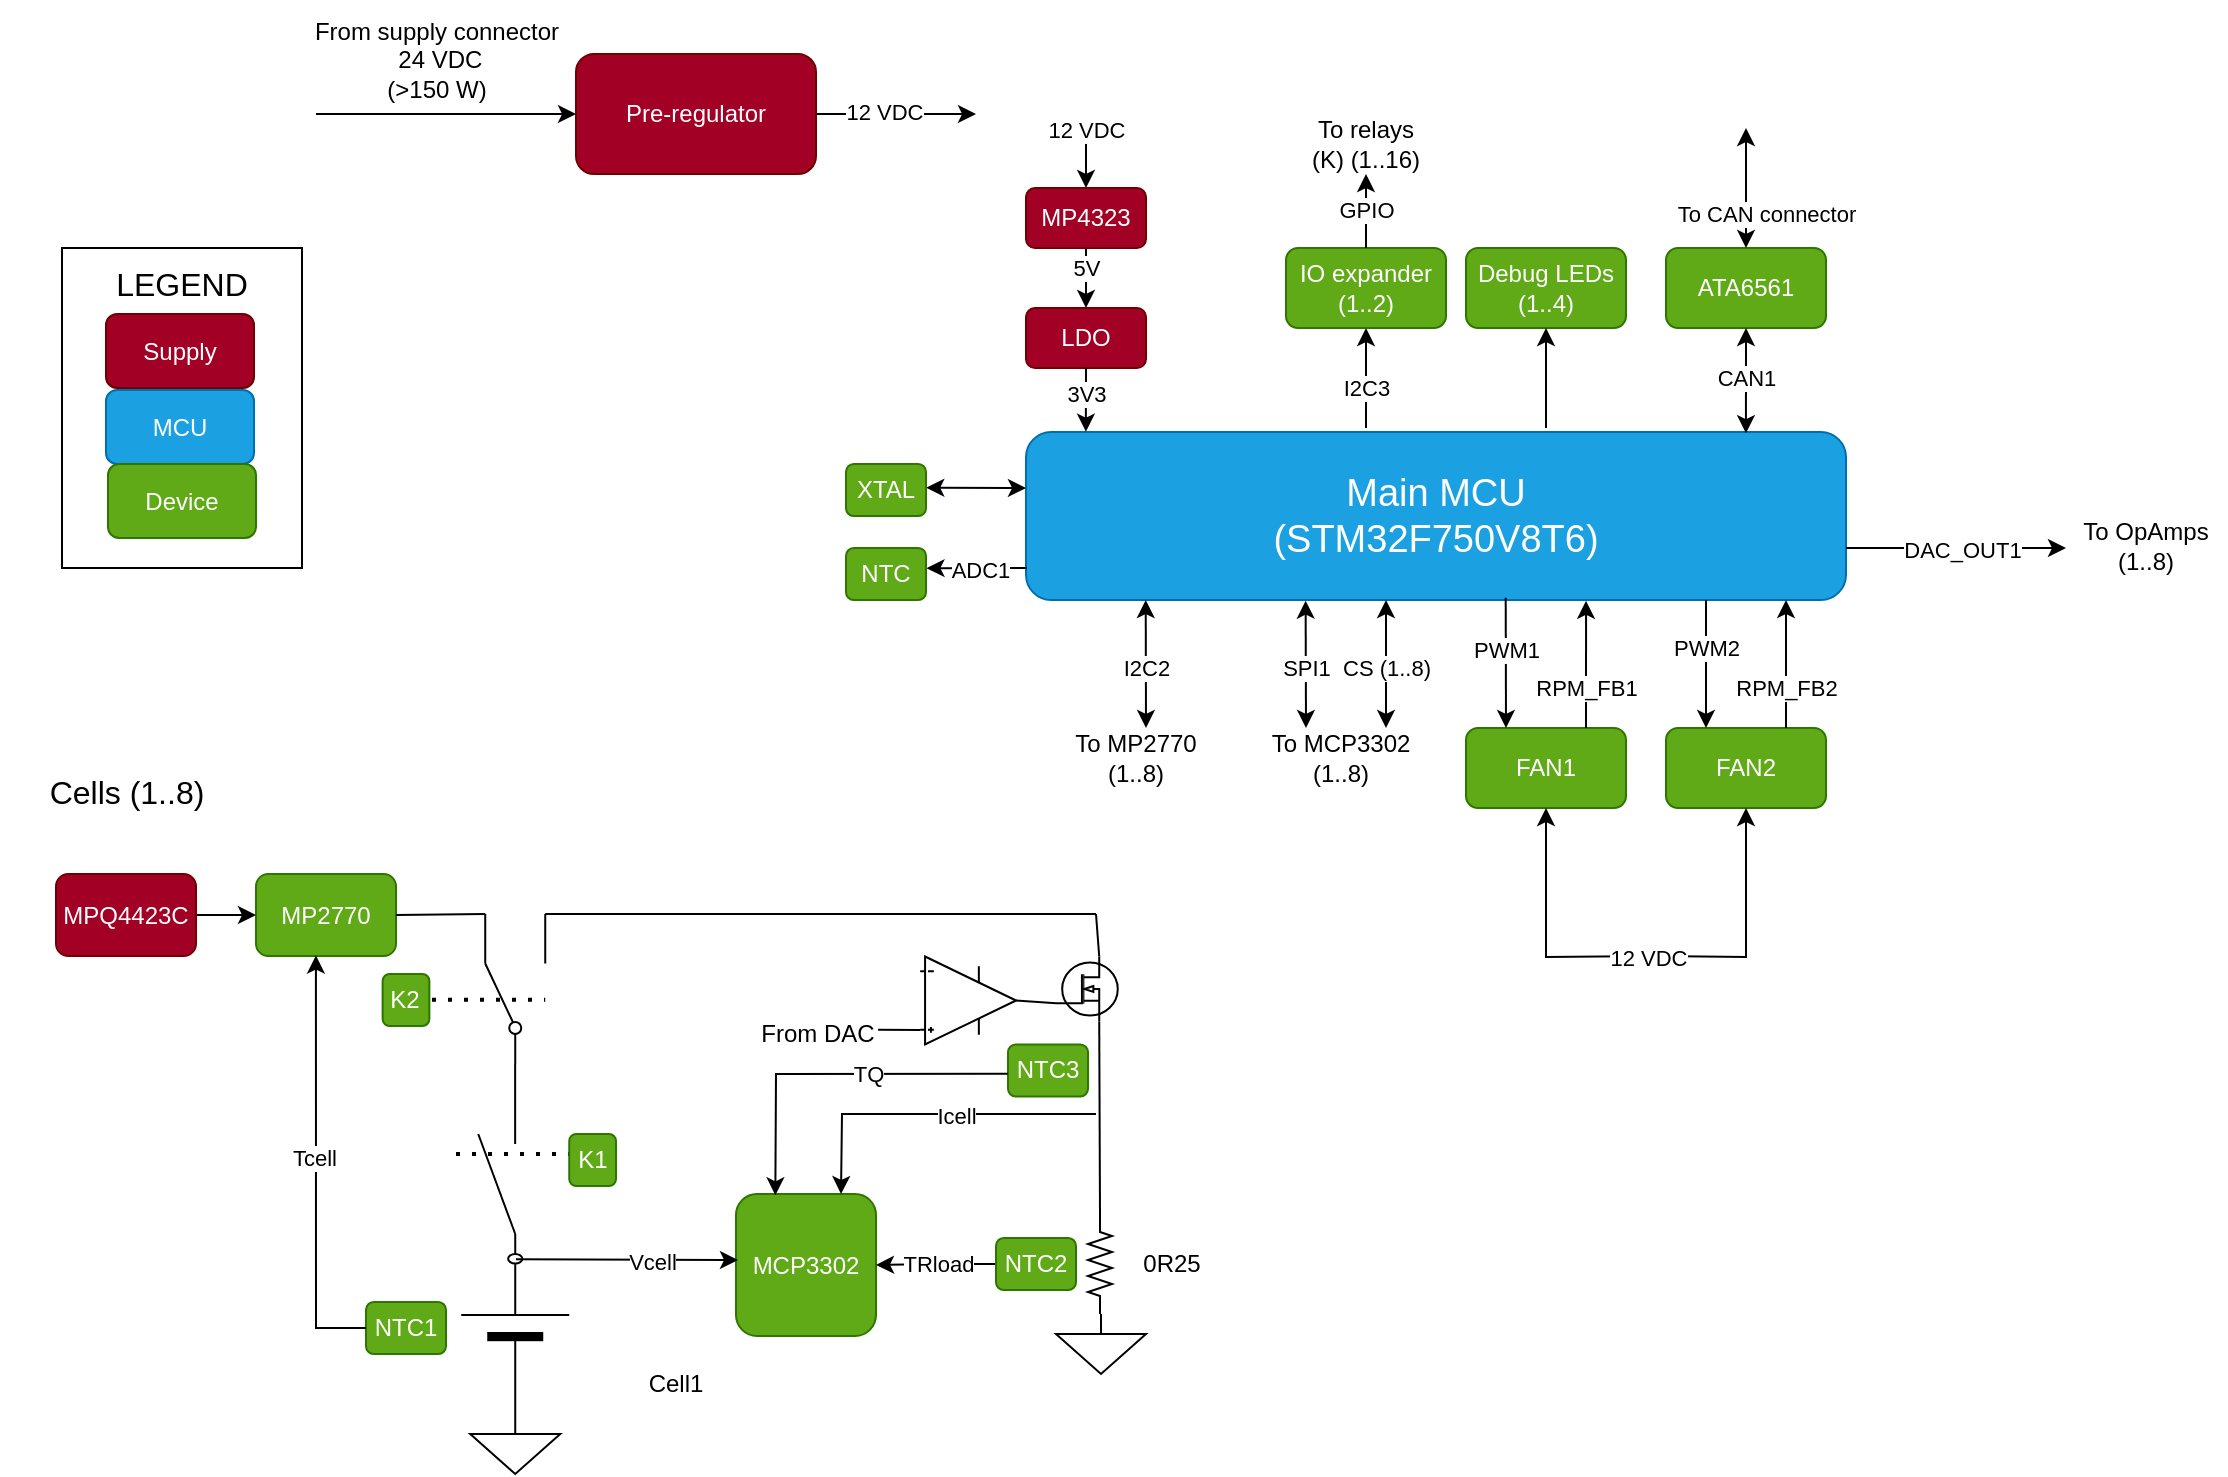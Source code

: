 <mxfile version="24.7.8">
  <diagram name="Página-1" id="sARK2Zjppi46wGN3rEgr">
    <mxGraphModel dx="1434" dy="836" grid="1" gridSize="10" guides="1" tooltips="1" connect="1" arrows="1" fold="1" page="1" pageScale="1" pageWidth="1169" pageHeight="827" math="0" shadow="0">
      <root>
        <mxCell id="0" />
        <mxCell id="1" parent="0" />
        <mxCell id="quZnlmfay8jBOpZsdmM--2" value="&lt;font style=&quot;font-size: 19px;&quot;&gt;Main MCU&lt;/font&gt;&lt;div style=&quot;font-size: 19px;&quot;&gt;&lt;font style=&quot;font-size: 19px;&quot;&gt;(STM32F750V8T6)&lt;/font&gt;&lt;/div&gt;" style="rounded=1;whiteSpace=wrap;html=1;fillColor=#1ba1e2;fontColor=#ffffff;strokeColor=#006EAF;" parent="1" vertex="1">
          <mxGeometry x="530" y="249" width="410" height="84" as="geometry" />
        </mxCell>
        <mxCell id="quZnlmfay8jBOpZsdmM--8" value="" style="edgeStyle=orthogonalEdgeStyle;rounded=0;orthogonalLoop=1;jettySize=auto;html=1;" parent="1" source="quZnlmfay8jBOpZsdmM--3" edge="1">
          <mxGeometry relative="1" as="geometry">
            <mxPoint x="505" y="90" as="targetPoint" />
          </mxGeometry>
        </mxCell>
        <mxCell id="quZnlmfay8jBOpZsdmM--9" value="12 VDC" style="edgeLabel;html=1;align=center;verticalAlign=middle;resizable=0;points=[];" parent="quZnlmfay8jBOpZsdmM--8" vertex="1" connectable="0">
          <mxGeometry x="-0.167" y="1" relative="1" as="geometry">
            <mxPoint as="offset" />
          </mxGeometry>
        </mxCell>
        <mxCell id="quZnlmfay8jBOpZsdmM--3" value="Pre-regulator" style="rounded=1;whiteSpace=wrap;html=1;fillColor=#a20025;fontColor=#ffffff;strokeColor=#6F0000;" parent="1" vertex="1">
          <mxGeometry x="305" y="60" width="120" height="60" as="geometry" />
        </mxCell>
        <mxCell id="quZnlmfay8jBOpZsdmM--5" value="" style="endArrow=classic;html=1;rounded=0;entryX=0;entryY=0.5;entryDx=0;entryDy=0;" parent="1" target="quZnlmfay8jBOpZsdmM--3" edge="1">
          <mxGeometry width="50" height="50" relative="1" as="geometry">
            <mxPoint x="175" y="90" as="sourcePoint" />
            <mxPoint x="225" y="90" as="targetPoint" />
          </mxGeometry>
        </mxCell>
        <mxCell id="quZnlmfay8jBOpZsdmM--6" value="From supply connector&lt;div&gt;&amp;nbsp;24 VDC&lt;div&gt;(&amp;gt;150 W)&lt;/div&gt;&lt;/div&gt;" style="text;html=1;align=center;verticalAlign=middle;resizable=0;points=[];autosize=1;strokeColor=none;fillColor=none;" parent="1" vertex="1">
          <mxGeometry x="160" y="33" width="150" height="60" as="geometry" />
        </mxCell>
        <mxCell id="quZnlmfay8jBOpZsdmM--12" value="" style="endArrow=classic;startArrow=classic;html=1;rounded=0;exitX=0.5;exitY=0;exitDx=0;exitDy=0;entryX=0.146;entryY=1;entryDx=0;entryDy=0;entryPerimeter=0;" parent="1" target="quZnlmfay8jBOpZsdmM--2" edge="1">
          <mxGeometry width="50" height="50" relative="1" as="geometry">
            <mxPoint x="590" y="397" as="sourcePoint" />
            <mxPoint x="590" y="337" as="targetPoint" />
          </mxGeometry>
        </mxCell>
        <mxCell id="quZnlmfay8jBOpZsdmM--17" value="I2C2" style="edgeLabel;html=1;align=center;verticalAlign=middle;resizable=0;points=[];" parent="quZnlmfay8jBOpZsdmM--12" vertex="1" connectable="0">
          <mxGeometry x="0.233" relative="1" as="geometry">
            <mxPoint y="9" as="offset" />
          </mxGeometry>
        </mxCell>
        <mxCell id="quZnlmfay8jBOpZsdmM--19" value="" style="endArrow=classic;startArrow=classic;html=1;rounded=0;exitX=0.25;exitY=0;exitDx=0;exitDy=0;entryX=0.341;entryY=1.004;entryDx=0;entryDy=0;entryPerimeter=0;" parent="1" target="quZnlmfay8jBOpZsdmM--2" edge="1">
          <mxGeometry width="50" height="50" relative="1" as="geometry">
            <mxPoint x="670" y="397" as="sourcePoint" />
            <mxPoint x="690" y="337" as="targetPoint" />
            <Array as="points" />
          </mxGeometry>
        </mxCell>
        <mxCell id="quZnlmfay8jBOpZsdmM--20" value="SPI1" style="edgeLabel;html=1;align=center;verticalAlign=middle;resizable=0;points=[];" parent="quZnlmfay8jBOpZsdmM--19" vertex="1" connectable="0">
          <mxGeometry x="0.233" relative="1" as="geometry">
            <mxPoint y="9" as="offset" />
          </mxGeometry>
        </mxCell>
        <mxCell id="quZnlmfay8jBOpZsdmM--21" value="" style="endArrow=classic;startArrow=classic;html=1;rounded=0;exitX=0.25;exitY=0;exitDx=0;exitDy=0;entryX=0.341;entryY=1.004;entryDx=0;entryDy=0;entryPerimeter=0;" parent="1" edge="1">
          <mxGeometry width="50" height="50" relative="1" as="geometry">
            <mxPoint x="710" y="397" as="sourcePoint" />
            <mxPoint x="710" y="333" as="targetPoint" />
            <Array as="points" />
          </mxGeometry>
        </mxCell>
        <mxCell id="quZnlmfay8jBOpZsdmM--22" value="CS (1..8)" style="edgeLabel;html=1;align=center;verticalAlign=middle;resizable=0;points=[];" parent="quZnlmfay8jBOpZsdmM--21" vertex="1" connectable="0">
          <mxGeometry x="0.233" relative="1" as="geometry">
            <mxPoint y="9" as="offset" />
          </mxGeometry>
        </mxCell>
        <mxCell id="quZnlmfay8jBOpZsdmM--23" value="FAN1" style="rounded=1;whiteSpace=wrap;html=1;fillColor=#60a917;fontColor=#ffffff;strokeColor=#2D7600;" parent="1" vertex="1">
          <mxGeometry x="750" y="397" width="80" height="40" as="geometry" />
        </mxCell>
        <mxCell id="quZnlmfay8jBOpZsdmM--27" value="FAN2" style="rounded=1;whiteSpace=wrap;html=1;fillColor=#60a917;fontColor=#ffffff;strokeColor=#2D7600;" parent="1" vertex="1">
          <mxGeometry x="850" y="397" width="80" height="40" as="geometry" />
        </mxCell>
        <mxCell id="quZnlmfay8jBOpZsdmM--30" value="" style="endArrow=classic;html=1;rounded=0;entryX=0.25;entryY=0;entryDx=0;entryDy=0;exitX=0.585;exitY=0.986;exitDx=0;exitDy=0;exitPerimeter=0;" parent="1" source="quZnlmfay8jBOpZsdmM--2" target="quZnlmfay8jBOpZsdmM--23" edge="1">
          <mxGeometry width="50" height="50" relative="1" as="geometry">
            <mxPoint x="760" y="377" as="sourcePoint" />
            <mxPoint x="785" y="347" as="targetPoint" />
          </mxGeometry>
        </mxCell>
        <mxCell id="quZnlmfay8jBOpZsdmM--34" value="PWM1" style="edgeLabel;html=1;align=center;verticalAlign=middle;resizable=0;points=[];" parent="quZnlmfay8jBOpZsdmM--30" vertex="1" connectable="0">
          <mxGeometry x="-0.001" relative="1" as="geometry">
            <mxPoint y="-7" as="offset" />
          </mxGeometry>
        </mxCell>
        <mxCell id="quZnlmfay8jBOpZsdmM--31" value="" style="endArrow=classic;html=1;rounded=0;entryX=0.25;entryY=0;entryDx=0;entryDy=0;exitX=0.585;exitY=1.048;exitDx=0;exitDy=0;exitPerimeter=0;" parent="1" target="quZnlmfay8jBOpZsdmM--27" edge="1">
          <mxGeometry width="50" height="50" relative="1" as="geometry">
            <mxPoint x="870" y="333" as="sourcePoint" />
            <mxPoint x="870" y="393" as="targetPoint" />
          </mxGeometry>
        </mxCell>
        <mxCell id="quZnlmfay8jBOpZsdmM--36" value="PWM2" style="edgeLabel;html=1;align=center;verticalAlign=middle;resizable=0;points=[];" parent="quZnlmfay8jBOpZsdmM--31" vertex="1" connectable="0">
          <mxGeometry x="-0.244" relative="1" as="geometry">
            <mxPoint as="offset" />
          </mxGeometry>
        </mxCell>
        <mxCell id="quZnlmfay8jBOpZsdmM--32" value="" style="endArrow=classic;html=1;rounded=0;entryX=0.683;entryY=1.005;entryDx=0;entryDy=0;exitX=0.75;exitY=0;exitDx=0;exitDy=0;entryPerimeter=0;" parent="1" source="quZnlmfay8jBOpZsdmM--23" target="quZnlmfay8jBOpZsdmM--2" edge="1">
          <mxGeometry width="50" height="50" relative="1" as="geometry">
            <mxPoint x="780" y="342" as="sourcePoint" />
            <mxPoint x="780" y="407" as="targetPoint" />
          </mxGeometry>
        </mxCell>
        <mxCell id="quZnlmfay8jBOpZsdmM--35" value="RPM_FB1" style="edgeLabel;html=1;align=center;verticalAlign=middle;resizable=0;points=[];" parent="quZnlmfay8jBOpZsdmM--32" vertex="1" connectable="0">
          <mxGeometry x="-0.048" relative="1" as="geometry">
            <mxPoint y="10" as="offset" />
          </mxGeometry>
        </mxCell>
        <mxCell id="quZnlmfay8jBOpZsdmM--33" value="" style="endArrow=classic;html=1;rounded=0;entryX=0.683;entryY=1.005;entryDx=0;entryDy=0;exitX=0.75;exitY=0;exitDx=0;exitDy=0;entryPerimeter=0;" parent="1" edge="1">
          <mxGeometry width="50" height="50" relative="1" as="geometry">
            <mxPoint x="910" y="397" as="sourcePoint" />
            <mxPoint x="910" y="333" as="targetPoint" />
          </mxGeometry>
        </mxCell>
        <mxCell id="quZnlmfay8jBOpZsdmM--37" value="RPM_FB2" style="edgeLabel;html=1;align=center;verticalAlign=middle;resizable=0;points=[];" parent="quZnlmfay8jBOpZsdmM--33" vertex="1" connectable="0">
          <mxGeometry x="-0.373" relative="1" as="geometry">
            <mxPoint as="offset" />
          </mxGeometry>
        </mxCell>
        <mxCell id="quZnlmfay8jBOpZsdmM--38" value="LDO" style="rounded=1;whiteSpace=wrap;html=1;fillColor=#a20025;fontColor=#ffffff;strokeColor=#6F0000;" parent="1" vertex="1">
          <mxGeometry x="530" y="187" width="60" height="30" as="geometry" />
        </mxCell>
        <mxCell id="quZnlmfay8jBOpZsdmM--40" value="" style="endArrow=classic;html=1;rounded=0;exitX=0.5;exitY=1;exitDx=0;exitDy=0;entryX=0.073;entryY=-0.002;entryDx=0;entryDy=0;entryPerimeter=0;" parent="1" source="quZnlmfay8jBOpZsdmM--38" target="quZnlmfay8jBOpZsdmM--2" edge="1">
          <mxGeometry width="50" height="50" relative="1" as="geometry">
            <mxPoint x="670" y="247" as="sourcePoint" />
            <mxPoint x="560" y="247" as="targetPoint" />
          </mxGeometry>
        </mxCell>
        <mxCell id="quZnlmfay8jBOpZsdmM--41" value="3V3" style="edgeLabel;html=1;align=center;verticalAlign=middle;resizable=0;points=[];" parent="quZnlmfay8jBOpZsdmM--40" vertex="1" connectable="0">
          <mxGeometry x="-0.21" relative="1" as="geometry">
            <mxPoint as="offset" />
          </mxGeometry>
        </mxCell>
        <mxCell id="quZnlmfay8jBOpZsdmM--43" value="" style="edgeStyle=orthogonalEdgeStyle;rounded=0;orthogonalLoop=1;jettySize=auto;html=1;" parent="1" source="quZnlmfay8jBOpZsdmM--42" target="quZnlmfay8jBOpZsdmM--38" edge="1">
          <mxGeometry relative="1" as="geometry" />
        </mxCell>
        <mxCell id="quZnlmfay8jBOpZsdmM--45" value="5V" style="edgeLabel;html=1;align=center;verticalAlign=middle;resizable=0;points=[];" parent="quZnlmfay8jBOpZsdmM--43" vertex="1" connectable="0">
          <mxGeometry x="0.539" relative="1" as="geometry">
            <mxPoint y="-9" as="offset" />
          </mxGeometry>
        </mxCell>
        <mxCell id="quZnlmfay8jBOpZsdmM--42" value="MP4323" style="rounded=1;whiteSpace=wrap;html=1;fillColor=#a20025;fontColor=#ffffff;strokeColor=#6F0000;" parent="1" vertex="1">
          <mxGeometry x="530" y="127" width="60" height="30" as="geometry" />
        </mxCell>
        <mxCell id="quZnlmfay8jBOpZsdmM--44" value="" style="endArrow=classic;html=1;rounded=0;entryX=0.5;entryY=0;entryDx=0;entryDy=0;" parent="1" target="quZnlmfay8jBOpZsdmM--42" edge="1">
          <mxGeometry width="50" height="50" relative="1" as="geometry">
            <mxPoint x="560" y="97" as="sourcePoint" />
            <mxPoint x="650" y="207" as="targetPoint" />
          </mxGeometry>
        </mxCell>
        <mxCell id="quZnlmfay8jBOpZsdmM--46" value="12 VDC" style="edgeLabel;html=1;align=center;verticalAlign=middle;resizable=0;points=[];" parent="quZnlmfay8jBOpZsdmM--44" vertex="1" connectable="0">
          <mxGeometry x="-0.565" y="-1" relative="1" as="geometry">
            <mxPoint x="1" y="-6" as="offset" />
          </mxGeometry>
        </mxCell>
        <mxCell id="quZnlmfay8jBOpZsdmM--47" value="NTC" style="rounded=1;whiteSpace=wrap;html=1;fillColor=#60a917;fontColor=#ffffff;strokeColor=#2D7600;" parent="1" vertex="1">
          <mxGeometry x="440" y="307" width="40" height="26" as="geometry" />
        </mxCell>
        <mxCell id="quZnlmfay8jBOpZsdmM--48" value="XTAL" style="rounded=1;whiteSpace=wrap;html=1;fillColor=#60a917;fontColor=#ffffff;strokeColor=#2D7600;" parent="1" vertex="1">
          <mxGeometry x="440" y="265" width="40" height="26" as="geometry" />
        </mxCell>
        <mxCell id="quZnlmfay8jBOpZsdmM--49" value="" style="endArrow=classic;startArrow=classic;html=1;rounded=0;exitX=1.003;exitY=0.456;exitDx=0;exitDy=0;exitPerimeter=0;" parent="1" source="quZnlmfay8jBOpZsdmM--48" edge="1">
          <mxGeometry width="50" height="50" relative="1" as="geometry">
            <mxPoint x="470" y="327" as="sourcePoint" />
            <mxPoint x="530" y="277" as="targetPoint" />
          </mxGeometry>
        </mxCell>
        <mxCell id="quZnlmfay8jBOpZsdmM--50" value="" style="endArrow=classic;html=1;rounded=0;exitX=0.001;exitY=0.809;exitDx=0;exitDy=0;entryX=1.006;entryY=0.388;entryDx=0;entryDy=0;exitPerimeter=0;entryPerimeter=0;" parent="1" source="quZnlmfay8jBOpZsdmM--2" target="quZnlmfay8jBOpZsdmM--47" edge="1">
          <mxGeometry width="50" height="50" relative="1" as="geometry">
            <mxPoint x="480" y="317" as="sourcePoint" />
            <mxPoint x="530" y="267" as="targetPoint" />
          </mxGeometry>
        </mxCell>
        <mxCell id="quZnlmfay8jBOpZsdmM--52" value="ADC1" style="edgeLabel;html=1;align=center;verticalAlign=middle;resizable=0;points=[];" parent="quZnlmfay8jBOpZsdmM--50" vertex="1" connectable="0">
          <mxGeometry x="-0.053" y="1" relative="1" as="geometry">
            <mxPoint as="offset" />
          </mxGeometry>
        </mxCell>
        <mxCell id="quZnlmfay8jBOpZsdmM--54" value="" style="endArrow=classic;html=1;rounded=0;entryX=0;entryY=0.5;entryDx=0;entryDy=0;exitX=1;exitY=0.691;exitDx=0;exitDy=0;exitPerimeter=0;" parent="1" source="quZnlmfay8jBOpZsdmM--2" edge="1">
          <mxGeometry width="50" height="50" relative="1" as="geometry">
            <mxPoint x="860" y="337" as="sourcePoint" />
            <mxPoint x="1050" y="307" as="targetPoint" />
          </mxGeometry>
        </mxCell>
        <mxCell id="quZnlmfay8jBOpZsdmM--55" value="DAC_OUT1" style="edgeLabel;html=1;align=center;verticalAlign=middle;resizable=0;points=[];" parent="quZnlmfay8jBOpZsdmM--54" vertex="1" connectable="0">
          <mxGeometry x="0.058" y="-1" relative="1" as="geometry">
            <mxPoint as="offset" />
          </mxGeometry>
        </mxCell>
        <mxCell id="quZnlmfay8jBOpZsdmM--56" value="ATA6561" style="rounded=1;whiteSpace=wrap;html=1;fillColor=#60a917;fontColor=#ffffff;strokeColor=#2D7600;" parent="1" vertex="1">
          <mxGeometry x="850" y="157" width="80" height="40" as="geometry" />
        </mxCell>
        <mxCell id="quZnlmfay8jBOpZsdmM--58" value="" style="endArrow=classic;startArrow=classic;html=1;rounded=0;entryX=0.5;entryY=1;entryDx=0;entryDy=0;exitX=0.878;exitY=0.007;exitDx=0;exitDy=0;exitPerimeter=0;" parent="1" source="quZnlmfay8jBOpZsdmM--2" target="quZnlmfay8jBOpZsdmM--56" edge="1">
          <mxGeometry width="50" height="50" relative="1" as="geometry">
            <mxPoint x="850" y="247" as="sourcePoint" />
            <mxPoint x="900" y="197" as="targetPoint" />
          </mxGeometry>
        </mxCell>
        <mxCell id="quZnlmfay8jBOpZsdmM--59" value="CAN1" style="edgeLabel;html=1;align=center;verticalAlign=middle;resizable=0;points=[];" parent="quZnlmfay8jBOpZsdmM--58" vertex="1" connectable="0">
          <mxGeometry x="0.072" relative="1" as="geometry">
            <mxPoint as="offset" />
          </mxGeometry>
        </mxCell>
        <mxCell id="quZnlmfay8jBOpZsdmM--60" value="" style="endArrow=classic;startArrow=classic;html=1;rounded=0;exitX=0.5;exitY=0;exitDx=0;exitDy=0;" parent="1" source="quZnlmfay8jBOpZsdmM--56" edge="1">
          <mxGeometry width="50" height="50" relative="1" as="geometry">
            <mxPoint x="830" y="177" as="sourcePoint" />
            <mxPoint x="890" y="97" as="targetPoint" />
          </mxGeometry>
        </mxCell>
        <mxCell id="quZnlmfay8jBOpZsdmM--62" value="Debug LEDs (1..4)" style="rounded=1;whiteSpace=wrap;html=1;fillColor=#60a917;fontColor=#ffffff;strokeColor=#2D7600;" parent="1" vertex="1">
          <mxGeometry x="750" y="157" width="80" height="40" as="geometry" />
        </mxCell>
        <mxCell id="quZnlmfay8jBOpZsdmM--63" value="" style="endArrow=classic;html=1;rounded=0;entryX=0.5;entryY=1;entryDx=0;entryDy=0;" parent="1" target="quZnlmfay8jBOpZsdmM--62" edge="1">
          <mxGeometry width="50" height="50" relative="1" as="geometry">
            <mxPoint x="790" y="247" as="sourcePoint" />
            <mxPoint x="800" y="297" as="targetPoint" />
          </mxGeometry>
        </mxCell>
        <mxCell id="quZnlmfay8jBOpZsdmM--64" value="" style="verticalLabelPosition=bottom;shadow=0;dashed=0;align=center;fillColor=strokeColor;html=1;verticalAlign=top;strokeWidth=1;shape=mxgraph.electrical.miscellaneous.monocell_battery;direction=north;" parent="1" vertex="1">
          <mxGeometry x="247.62" y="650" width="54" height="90" as="geometry" />
        </mxCell>
        <mxCell id="quZnlmfay8jBOpZsdmM--65" value="To OpAmps (1..8)" style="text;html=1;align=center;verticalAlign=middle;whiteSpace=wrap;rounded=0;" parent="1" vertex="1">
          <mxGeometry x="1050" y="291" width="80" height="30" as="geometry" />
        </mxCell>
        <mxCell id="quZnlmfay8jBOpZsdmM--112" value="" style="pointerEvents=1;verticalLabelPosition=bottom;shadow=0;dashed=0;align=center;html=1;verticalAlign=top;shape=mxgraph.electrical.signal_sources.signal_ground;" parent="1" vertex="1">
          <mxGeometry x="252.12" y="740" width="45" height="30" as="geometry" />
        </mxCell>
        <mxCell id="quZnlmfay8jBOpZsdmM--134" value="Cell1" style="text;html=1;align=center;verticalAlign=middle;whiteSpace=wrap;rounded=0;" parent="1" vertex="1">
          <mxGeometry x="325" y="710" width="60" height="30" as="geometry" />
        </mxCell>
        <mxCell id="quZnlmfay8jBOpZsdmM--148" value="" style="pointerEvents=1;verticalLabelPosition=bottom;shadow=0;dashed=0;align=center;html=1;verticalAlign=top;shape=mxgraph.electrical.electro-mechanical.twoWayContact2;elSwitchState=1;direction=north;" parent="1" vertex="1">
          <mxGeometry x="259.62" y="490" width="30" height="75" as="geometry" />
        </mxCell>
        <mxCell id="quZnlmfay8jBOpZsdmM--149" value="" style="endArrow=none;html=1;rounded=0;exitX=1;exitY=0.5;exitDx=0;exitDy=0;exitPerimeter=0;" parent="1" source="quZnlmfay8jBOpZsdmM--64" edge="1">
          <mxGeometry width="50" height="50" relative="1" as="geometry">
            <mxPoint x="273.87" y="650" as="sourcePoint" />
            <mxPoint x="256.12" y="600" as="targetPoint" />
          </mxGeometry>
        </mxCell>
        <mxCell id="quZnlmfay8jBOpZsdmM--151" value="" style="endArrow=none;html=1;rounded=0;" parent="1" edge="1">
          <mxGeometry width="50" height="50" relative="1" as="geometry">
            <mxPoint x="274.57" y="605" as="sourcePoint" />
            <mxPoint x="274.57" y="565" as="targetPoint" />
          </mxGeometry>
        </mxCell>
        <mxCell id="quZnlmfay8jBOpZsdmM--152" value="" style="endArrow=none;dashed=1;html=1;dashPattern=1 3;strokeWidth=2;rounded=0;entryX=0.028;entryY=0.385;entryDx=0;entryDy=0;entryPerimeter=0;" parent="1" edge="1">
          <mxGeometry width="50" height="50" relative="1" as="geometry">
            <mxPoint x="245" y="610" as="sourcePoint" />
            <mxPoint x="301.62" y="610.01" as="targetPoint" />
            <Array as="points">
              <mxPoint x="275" y="610" />
            </Array>
          </mxGeometry>
        </mxCell>
        <mxCell id="quZnlmfay8jBOpZsdmM--153" value="K1" style="rounded=1;whiteSpace=wrap;html=1;fillColor=#60a917;fontColor=#ffffff;strokeColor=#2D7600;" parent="1" vertex="1">
          <mxGeometry x="301.62" y="600" width="23.38" height="26" as="geometry" />
        </mxCell>
        <mxCell id="quZnlmfay8jBOpZsdmM--154" value="NTC1" style="rounded=1;whiteSpace=wrap;html=1;fillColor=#60a917;fontColor=#ffffff;strokeColor=#2D7600;" parent="1" vertex="1">
          <mxGeometry x="200" y="684" width="40" height="26" as="geometry" />
        </mxCell>
        <mxCell id="quZnlmfay8jBOpZsdmM--155" value="To MP2770 (1..8)" style="text;html=1;align=center;verticalAlign=middle;whiteSpace=wrap;rounded=0;" parent="1" vertex="1">
          <mxGeometry x="550" y="397" width="70" height="30" as="geometry" />
        </mxCell>
        <mxCell id="quZnlmfay8jBOpZsdmM--156" value="To MCP3302 (1..8)" style="text;html=1;align=center;verticalAlign=middle;whiteSpace=wrap;rounded=0;" parent="1" vertex="1">
          <mxGeometry x="650" y="397" width="74.5" height="30" as="geometry" />
        </mxCell>
        <mxCell id="quZnlmfay8jBOpZsdmM--157" value="MP2770" style="rounded=1;whiteSpace=wrap;html=1;fillColor=#60a917;fontColor=#ffffff;strokeColor=#2D7600;" parent="1" vertex="1">
          <mxGeometry x="145" y="470" width="70" height="41" as="geometry" />
        </mxCell>
        <mxCell id="quZnlmfay8jBOpZsdmM--158" value="MCP3302" style="rounded=1;whiteSpace=wrap;html=1;fillColor=#60a917;fontColor=#ffffff;strokeColor=#2D7600;" parent="1" vertex="1">
          <mxGeometry x="385" y="630" width="70" height="71" as="geometry" />
        </mxCell>
        <mxCell id="quZnlmfay8jBOpZsdmM--160" value="" style="endArrow=none;html=1;rounded=0;entryX=1;entryY=0.5;entryDx=0;entryDy=0;exitX=1;exitY=0;exitDx=0;exitDy=0;" parent="1" source="quZnlmfay8jBOpZsdmM--148" target="quZnlmfay8jBOpZsdmM--157" edge="1">
          <mxGeometry width="50" height="50" relative="1" as="geometry">
            <mxPoint x="255" y="490" as="sourcePoint" />
            <mxPoint x="275" y="470" as="targetPoint" />
          </mxGeometry>
        </mxCell>
        <mxCell id="quZnlmfay8jBOpZsdmM--162" value="" style="edgeStyle=orthogonalEdgeStyle;rounded=0;orthogonalLoop=1;jettySize=auto;html=1;" parent="1" source="quZnlmfay8jBOpZsdmM--161" target="quZnlmfay8jBOpZsdmM--157" edge="1">
          <mxGeometry relative="1" as="geometry" />
        </mxCell>
        <mxCell id="quZnlmfay8jBOpZsdmM--161" value="MPQ4423C" style="rounded=1;whiteSpace=wrap;html=1;fillColor=#a20025;fontColor=#ffffff;strokeColor=#6F0000;" parent="1" vertex="1">
          <mxGeometry x="45" y="470" width="70" height="41" as="geometry" />
        </mxCell>
        <mxCell id="CZy5u_jgDUqPE5S0TCgJ-1" value="" style="ellipse;whiteSpace=wrap;html=1;fillColor=#FFFFFF;" vertex="1" parent="1">
          <mxGeometry x="271.06" y="660" width="7.12" height="4.75" as="geometry" />
        </mxCell>
        <mxCell id="CZy5u_jgDUqPE5S0TCgJ-4" value="" style="verticalLabelPosition=bottom;shadow=0;dashed=0;align=center;html=1;verticalAlign=top;shape=mxgraph.electrical.mosfets1.n-channel_mosfet_1;direction=east;" vertex="1" parent="1">
          <mxGeometry x="545" y="511.25" width="30.88" height="32.5" as="geometry" />
        </mxCell>
        <mxCell id="CZy5u_jgDUqPE5S0TCgJ-6" value="" style="verticalLabelPosition=bottom;shadow=0;dashed=0;align=center;html=1;verticalAlign=top;shape=mxgraph.electrical.abstract.operational_amp_1;" vertex="1" parent="1">
          <mxGeometry x="477.09" y="511.25" width="47.91" height="44" as="geometry" />
        </mxCell>
        <mxCell id="CZy5u_jgDUqPE5S0TCgJ-7" value="" style="endArrow=none;html=1;rounded=0;exitX=1;exitY=0.5;exitDx=0;exitDy=0;exitPerimeter=0;entryX=0;entryY=0.72;entryDx=0;entryDy=0;entryPerimeter=0;" edge="1" parent="1" source="CZy5u_jgDUqPE5S0TCgJ-6" target="CZy5u_jgDUqPE5S0TCgJ-4">
          <mxGeometry width="50" height="50" relative="1" as="geometry">
            <mxPoint x="395" y="560" as="sourcePoint" />
            <mxPoint x="445" y="510" as="targetPoint" />
          </mxGeometry>
        </mxCell>
        <mxCell id="CZy5u_jgDUqPE5S0TCgJ-11" value="From DAC" style="text;html=1;align=center;verticalAlign=middle;whiteSpace=wrap;rounded=0;" vertex="1" parent="1">
          <mxGeometry x="396.04" y="535.25" width="60" height="30" as="geometry" />
        </mxCell>
        <mxCell id="CZy5u_jgDUqPE5S0TCgJ-12" value="" style="endArrow=none;html=1;rounded=0;exitX=1;exitY=0.422;exitDx=0;exitDy=0;exitPerimeter=0;entryX=0;entryY=0.835;entryDx=0;entryDy=0;entryPerimeter=0;" edge="1" parent="1" source="CZy5u_jgDUqPE5S0TCgJ-11" target="CZy5u_jgDUqPE5S0TCgJ-6">
          <mxGeometry width="50" height="50" relative="1" as="geometry">
            <mxPoint x="466.04" y="550.25" as="sourcePoint" />
            <mxPoint x="516.04" y="500.25" as="targetPoint" />
          </mxGeometry>
        </mxCell>
        <mxCell id="CZy5u_jgDUqPE5S0TCgJ-13" value="" style="pointerEvents=1;verticalLabelPosition=bottom;shadow=0;dashed=0;align=center;html=1;verticalAlign=top;shape=mxgraph.electrical.resistors.resistor_2;rotation=0;direction=south;" vertex="1" parent="1">
          <mxGeometry x="561" y="640" width="12" height="50" as="geometry" />
        </mxCell>
        <mxCell id="CZy5u_jgDUqPE5S0TCgJ-14" value="" style="pointerEvents=1;verticalLabelPosition=bottom;shadow=0;dashed=0;align=center;html=1;verticalAlign=top;shape=mxgraph.electrical.signal_sources.signal_ground;" vertex="1" parent="1">
          <mxGeometry x="545" y="690" width="45" height="30" as="geometry" />
        </mxCell>
        <mxCell id="CZy5u_jgDUqPE5S0TCgJ-15" value="" style="endArrow=classic;html=1;rounded=0;entryX=0.428;entryY=0.994;entryDx=0;entryDy=0;exitX=0;exitY=0.5;exitDx=0;exitDy=0;entryPerimeter=0;" edge="1" parent="1" source="quZnlmfay8jBOpZsdmM--154" target="quZnlmfay8jBOpZsdmM--157">
          <mxGeometry width="50" height="50" relative="1" as="geometry">
            <mxPoint x="175" y="700" as="sourcePoint" />
            <mxPoint x="315" y="580" as="targetPoint" />
            <Array as="points">
              <mxPoint x="175" y="697" />
            </Array>
          </mxGeometry>
        </mxCell>
        <mxCell id="CZy5u_jgDUqPE5S0TCgJ-16" value="Tcell" style="edgeLabel;html=1;align=center;verticalAlign=middle;resizable=0;points=[];" vertex="1" connectable="0" parent="CZy5u_jgDUqPE5S0TCgJ-15">
          <mxGeometry x="0.041" y="1" relative="1" as="geometry">
            <mxPoint as="offset" />
          </mxGeometry>
        </mxCell>
        <mxCell id="CZy5u_jgDUqPE5S0TCgJ-18" value="" style="edgeStyle=orthogonalEdgeStyle;rounded=0;orthogonalLoop=1;jettySize=auto;html=1;" edge="1" parent="1" source="CZy5u_jgDUqPE5S0TCgJ-17" target="quZnlmfay8jBOpZsdmM--158">
          <mxGeometry relative="1" as="geometry" />
        </mxCell>
        <mxCell id="CZy5u_jgDUqPE5S0TCgJ-19" value="TRload" style="edgeLabel;html=1;align=center;verticalAlign=middle;resizable=0;points=[];" vertex="1" connectable="0" parent="CZy5u_jgDUqPE5S0TCgJ-18">
          <mxGeometry x="-0.221" relative="1" as="geometry">
            <mxPoint x="-6" as="offset" />
          </mxGeometry>
        </mxCell>
        <mxCell id="CZy5u_jgDUqPE5S0TCgJ-17" value="NTC2" style="rounded=1;whiteSpace=wrap;html=1;fillColor=#60a917;fontColor=#ffffff;strokeColor=#2D7600;" vertex="1" parent="1">
          <mxGeometry x="515" y="652" width="40" height="26" as="geometry" />
        </mxCell>
        <mxCell id="CZy5u_jgDUqPE5S0TCgJ-28" value="" style="endArrow=classic;html=1;rounded=0;exitX=0.553;exitY=0.561;exitDx=0;exitDy=0;exitPerimeter=0;" edge="1" parent="1" source="CZy5u_jgDUqPE5S0TCgJ-1">
          <mxGeometry width="50" height="50" relative="1" as="geometry">
            <mxPoint x="365" y="680" as="sourcePoint" />
            <mxPoint x="386" y="663" as="targetPoint" />
          </mxGeometry>
        </mxCell>
        <mxCell id="CZy5u_jgDUqPE5S0TCgJ-29" value="Vcell" style="edgeLabel;html=1;align=center;verticalAlign=middle;resizable=0;points=[];" vertex="1" connectable="0" parent="CZy5u_jgDUqPE5S0TCgJ-28">
          <mxGeometry x="0.225" y="-1" relative="1" as="geometry">
            <mxPoint as="offset" />
          </mxGeometry>
        </mxCell>
        <mxCell id="CZy5u_jgDUqPE5S0TCgJ-30" value="K2" style="rounded=1;whiteSpace=wrap;html=1;fillColor=#60a917;fontColor=#ffffff;strokeColor=#2D7600;" vertex="1" parent="1">
          <mxGeometry x="208.31" y="520" width="23.38" height="26" as="geometry" />
        </mxCell>
        <mxCell id="CZy5u_jgDUqPE5S0TCgJ-31" value="" style="endArrow=none;dashed=1;html=1;dashPattern=1 3;strokeWidth=2;rounded=0;entryX=0.028;entryY=0.385;entryDx=0;entryDy=0;entryPerimeter=0;" edge="1" parent="1">
          <mxGeometry width="50" height="50" relative="1" as="geometry">
            <mxPoint x="233" y="532.83" as="sourcePoint" />
            <mxPoint x="289.62" y="532.84" as="targetPoint" />
            <Array as="points">
              <mxPoint x="263" y="532.83" />
            </Array>
          </mxGeometry>
        </mxCell>
        <mxCell id="CZy5u_jgDUqPE5S0TCgJ-32" value="" style="endArrow=classic;html=1;rounded=0;entryX=0.75;entryY=0;entryDx=0;entryDy=0;" edge="1" parent="1" target="quZnlmfay8jBOpZsdmM--158">
          <mxGeometry width="50" height="50" relative="1" as="geometry">
            <mxPoint x="565" y="590" as="sourcePoint" />
            <mxPoint x="425" y="620" as="targetPoint" />
            <Array as="points">
              <mxPoint x="438" y="590" />
            </Array>
          </mxGeometry>
        </mxCell>
        <mxCell id="CZy5u_jgDUqPE5S0TCgJ-43" value="Icell" style="edgeLabel;html=1;align=center;verticalAlign=middle;resizable=0;points=[];" vertex="1" connectable="0" parent="CZy5u_jgDUqPE5S0TCgJ-32">
          <mxGeometry x="-0.154" y="1" relative="1" as="geometry">
            <mxPoint as="offset" />
          </mxGeometry>
        </mxCell>
        <mxCell id="CZy5u_jgDUqPE5S0TCgJ-38" value="" style="endArrow=none;html=1;rounded=0;exitX=0;exitY=0.5;exitDx=0;exitDy=0;exitPerimeter=0;entryX=0.7;entryY=1;entryDx=0;entryDy=0;entryPerimeter=0;" edge="1" parent="1" source="CZy5u_jgDUqPE5S0TCgJ-13" target="CZy5u_jgDUqPE5S0TCgJ-4">
          <mxGeometry width="50" height="50" relative="1" as="geometry">
            <mxPoint x="575" y="630" as="sourcePoint" />
            <mxPoint x="545" y="550" as="targetPoint" />
          </mxGeometry>
        </mxCell>
        <mxCell id="CZy5u_jgDUqPE5S0TCgJ-39" value="" style="endArrow=none;html=1;rounded=0;exitX=1;exitY=1;exitDx=0;exitDy=0;" edge="1" parent="1" source="quZnlmfay8jBOpZsdmM--148">
          <mxGeometry width="50" height="50" relative="1" as="geometry">
            <mxPoint x="295" y="490" as="sourcePoint" />
            <mxPoint x="565" y="490" as="targetPoint" />
          </mxGeometry>
        </mxCell>
        <mxCell id="CZy5u_jgDUqPE5S0TCgJ-40" value="" style="endArrow=none;html=1;rounded=0;exitX=0.7;exitY=0;exitDx=0;exitDy=0;exitPerimeter=0;" edge="1" parent="1" source="CZy5u_jgDUqPE5S0TCgJ-4">
          <mxGeometry width="50" height="50" relative="1" as="geometry">
            <mxPoint x="505" y="530" as="sourcePoint" />
            <mxPoint x="565" y="490" as="targetPoint" />
            <Array as="points" />
          </mxGeometry>
        </mxCell>
        <mxCell id="CZy5u_jgDUqPE5S0TCgJ-44" value="0R25" style="text;html=1;align=center;verticalAlign=middle;whiteSpace=wrap;rounded=0;" vertex="1" parent="1">
          <mxGeometry x="573" y="650" width="60" height="30" as="geometry" />
        </mxCell>
        <mxCell id="CZy5u_jgDUqPE5S0TCgJ-45" value="NTC3" style="rounded=1;whiteSpace=wrap;html=1;fillColor=#60a917;fontColor=#ffffff;strokeColor=#2D7600;" vertex="1" parent="1">
          <mxGeometry x="521" y="555.25" width="40" height="26" as="geometry" />
        </mxCell>
        <mxCell id="CZy5u_jgDUqPE5S0TCgJ-47" value="" style="endArrow=classic;html=1;rounded=0;entryX=0.281;entryY=0.009;entryDx=0;entryDy=0;entryPerimeter=0;exitX=-0.004;exitY=0.564;exitDx=0;exitDy=0;exitPerimeter=0;" edge="1" parent="1" source="CZy5u_jgDUqPE5S0TCgJ-45" target="quZnlmfay8jBOpZsdmM--158">
          <mxGeometry width="50" height="50" relative="1" as="geometry">
            <mxPoint x="485" y="570" as="sourcePoint" />
            <mxPoint x="405" y="610" as="targetPoint" />
            <Array as="points">
              <mxPoint x="405" y="570" />
            </Array>
          </mxGeometry>
        </mxCell>
        <mxCell id="CZy5u_jgDUqPE5S0TCgJ-49" value="TQ" style="edgeLabel;html=1;align=center;verticalAlign=middle;resizable=0;points=[];" vertex="1" connectable="0" parent="CZy5u_jgDUqPE5S0TCgJ-47">
          <mxGeometry x="-0.207" relative="1" as="geometry">
            <mxPoint as="offset" />
          </mxGeometry>
        </mxCell>
        <mxCell id="CZy5u_jgDUqPE5S0TCgJ-50" value="" style="endArrow=classic;html=1;rounded=0;" edge="1" parent="1">
          <mxGeometry width="50" height="50" relative="1" as="geometry">
            <mxPoint x="700" y="247" as="sourcePoint" />
            <mxPoint x="700" y="197" as="targetPoint" />
          </mxGeometry>
        </mxCell>
        <mxCell id="CZy5u_jgDUqPE5S0TCgJ-51" value="I2C3" style="edgeLabel;html=1;align=center;verticalAlign=middle;resizable=0;points=[];" vertex="1" connectable="0" parent="CZy5u_jgDUqPE5S0TCgJ-50">
          <mxGeometry x="-0.173" relative="1" as="geometry">
            <mxPoint as="offset" />
          </mxGeometry>
        </mxCell>
        <mxCell id="CZy5u_jgDUqPE5S0TCgJ-53" value="IO expander (1..2)" style="rounded=1;whiteSpace=wrap;html=1;fillColor=#60a917;fontColor=#ffffff;strokeColor=#2D7600;" vertex="1" parent="1">
          <mxGeometry x="660" y="157" width="80" height="40" as="geometry" />
        </mxCell>
        <mxCell id="CZy5u_jgDUqPE5S0TCgJ-54" value="" style="endArrow=classic;html=1;rounded=0;exitX=0.5;exitY=0;exitDx=0;exitDy=0;entryX=0.5;entryY=1;entryDx=0;entryDy=0;" edge="1" parent="1" source="CZy5u_jgDUqPE5S0TCgJ-53" target="CZy5u_jgDUqPE5S0TCgJ-56">
          <mxGeometry width="50" height="50" relative="1" as="geometry">
            <mxPoint x="650" y="167" as="sourcePoint" />
            <mxPoint x="700" y="127" as="targetPoint" />
          </mxGeometry>
        </mxCell>
        <mxCell id="CZy5u_jgDUqPE5S0TCgJ-57" value="GPIO" style="edgeLabel;html=1;align=center;verticalAlign=middle;resizable=0;points=[];" vertex="1" connectable="0" parent="CZy5u_jgDUqPE5S0TCgJ-54">
          <mxGeometry x="0.022" relative="1" as="geometry">
            <mxPoint as="offset" />
          </mxGeometry>
        </mxCell>
        <mxCell id="CZy5u_jgDUqPE5S0TCgJ-55" value="To CAN connector" style="edgeLabel;html=1;align=center;verticalAlign=middle;resizable=0;points=[];" vertex="1" connectable="0" parent="1">
          <mxGeometry x="900" y="139.778" as="geometry" />
        </mxCell>
        <mxCell id="CZy5u_jgDUqPE5S0TCgJ-56" value="To relays (K) (1..16)" style="text;html=1;align=center;verticalAlign=middle;whiteSpace=wrap;rounded=0;" vertex="1" parent="1">
          <mxGeometry x="670" y="90" width="60" height="30" as="geometry" />
        </mxCell>
        <mxCell id="CZy5u_jgDUqPE5S0TCgJ-59" value="&lt;font style=&quot;font-size: 16px;&quot;&gt;Cells (1..8)&lt;/font&gt;" style="text;html=1;align=center;verticalAlign=middle;whiteSpace=wrap;rounded=0;" vertex="1" parent="1">
          <mxGeometry x="17.5" y="414" width="125" height="30" as="geometry" />
        </mxCell>
        <mxCell id="CZy5u_jgDUqPE5S0TCgJ-61" value="" style="edgeStyle=orthogonalEdgeStyle;rounded=0;orthogonalLoop=1;jettySize=auto;html=1;" edge="1" parent="1" target="quZnlmfay8jBOpZsdmM--27">
          <mxGeometry relative="1" as="geometry">
            <mxPoint x="845" y="511" as="sourcePoint" />
          </mxGeometry>
        </mxCell>
        <mxCell id="CZy5u_jgDUqPE5S0TCgJ-62" style="edgeStyle=orthogonalEdgeStyle;rounded=0;orthogonalLoop=1;jettySize=auto;html=1;" edge="1" parent="1" target="quZnlmfay8jBOpZsdmM--23">
          <mxGeometry relative="1" as="geometry">
            <mxPoint x="845" y="511" as="sourcePoint" />
          </mxGeometry>
        </mxCell>
        <mxCell id="CZy5u_jgDUqPE5S0TCgJ-66" value="12 VDC" style="edgeLabel;html=1;align=center;verticalAlign=middle;resizable=0;points=[];" vertex="1" connectable="0" parent="CZy5u_jgDUqPE5S0TCgJ-62">
          <mxGeometry x="-0.938" y="1" relative="1" as="geometry">
            <mxPoint as="offset" />
          </mxGeometry>
        </mxCell>
        <mxCell id="CZy5u_jgDUqPE5S0TCgJ-67" value="Supply" style="rounded=1;whiteSpace=wrap;html=1;fillColor=#a20025;fontColor=#ffffff;strokeColor=#6F0000;" vertex="1" parent="1">
          <mxGeometry x="70" y="190" width="74" height="37" as="geometry" />
        </mxCell>
        <mxCell id="CZy5u_jgDUqPE5S0TCgJ-69" value="MCU" style="rounded=1;whiteSpace=wrap;html=1;fillColor=#1ba1e2;fontColor=#ffffff;strokeColor=#006EAF;" vertex="1" parent="1">
          <mxGeometry x="70" y="228" width="74" height="37" as="geometry" />
        </mxCell>
        <mxCell id="CZy5u_jgDUqPE5S0TCgJ-70" value="Device" style="rounded=1;whiteSpace=wrap;html=1;fillColor=#60a917;fontColor=#ffffff;strokeColor=#2D7600;" vertex="1" parent="1">
          <mxGeometry x="71" y="265" width="74" height="37" as="geometry" />
        </mxCell>
        <mxCell id="CZy5u_jgDUqPE5S0TCgJ-71" value="&lt;font style=&quot;font-size: 16px;&quot;&gt;LEGEND&lt;/font&gt;" style="text;html=1;align=center;verticalAlign=middle;whiteSpace=wrap;rounded=0;" vertex="1" parent="1">
          <mxGeometry x="78" y="160" width="60" height="30" as="geometry" />
        </mxCell>
        <mxCell id="CZy5u_jgDUqPE5S0TCgJ-72" value="" style="rounded=0;whiteSpace=wrap;html=1;gradientColor=none;fillColor=none;" vertex="1" parent="1">
          <mxGeometry x="48" y="157" width="120" height="160" as="geometry" />
        </mxCell>
      </root>
    </mxGraphModel>
  </diagram>
</mxfile>
